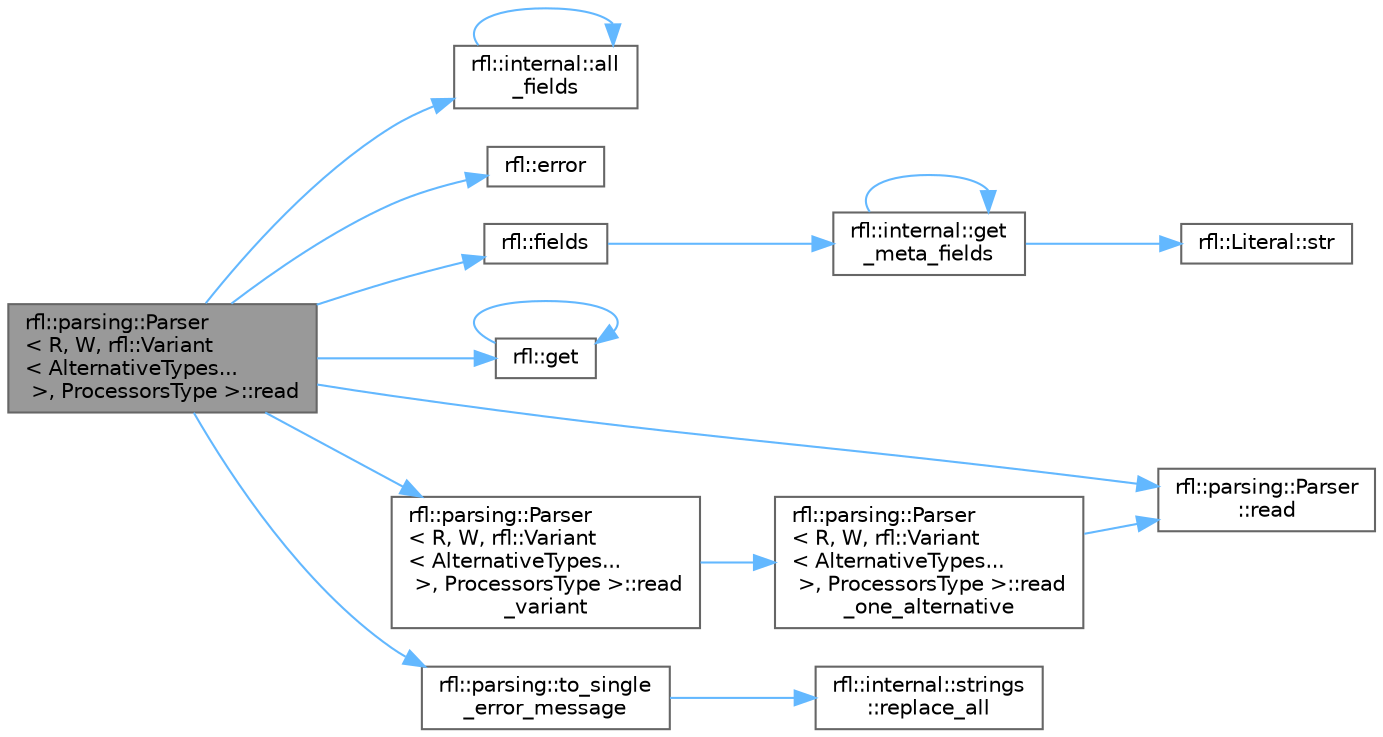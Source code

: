 digraph "rfl::parsing::Parser&lt; R, W, rfl::Variant&lt; AlternativeTypes... &gt;, ProcessorsType &gt;::read"
{
 // LATEX_PDF_SIZE
  bgcolor="transparent";
  edge [fontname=Helvetica,fontsize=10,labelfontname=Helvetica,labelfontsize=10];
  node [fontname=Helvetica,fontsize=10,shape=box,height=0.2,width=0.4];
  rankdir="LR";
  Node1 [id="Node000001",label="rfl::parsing::Parser\l\< R, W, rfl::Variant\l\< AlternativeTypes...\l \>, ProcessorsType \>::read",height=0.2,width=0.4,color="gray40", fillcolor="grey60", style="filled", fontcolor="black",tooltip=" "];
  Node1 -> Node2 [id="edge1_Node000001_Node000002",color="steelblue1",style="solid",tooltip=" "];
  Node2 [id="Node000002",label="rfl::internal::all\l_fields",height=0.2,width=0.4,color="grey40", fillcolor="white", style="filled",URL="$namespacerfl_1_1internal.html#a47562e6a8f13d6c86d9a84784ce25db4",tooltip=" "];
  Node2 -> Node2 [id="edge2_Node000002_Node000002",color="steelblue1",style="solid",tooltip=" "];
  Node1 -> Node3 [id="edge3_Node000001_Node000003",color="steelblue1",style="solid",tooltip=" "];
  Node3 [id="Node000003",label="rfl::error",height=0.2,width=0.4,color="grey40", fillcolor="white", style="filled",URL="$namespacerfl.html#a6625864c6c297dfdc3d3c3ee3181dd8c",tooltip="Shorthand for unexpected error."];
  Node1 -> Node4 [id="edge4_Node000001_Node000004",color="steelblue1",style="solid",tooltip=" "];
  Node4 [id="Node000004",label="rfl::fields",height=0.2,width=0.4,color="grey40", fillcolor="white", style="filled",URL="$namespacerfl.html#a1405c13db27d8b25aca3f538390890a1",tooltip="Returns meta-information about the fields."];
  Node4 -> Node5 [id="edge5_Node000004_Node000005",color="steelblue1",style="solid",tooltip=" "];
  Node5 [id="Node000005",label="rfl::internal::get\l_meta_fields",height=0.2,width=0.4,color="grey40", fillcolor="white", style="filled",URL="$namespacerfl_1_1internal.html#afd31c72d6705126165ba15ef9abee05b",tooltip=" "];
  Node5 -> Node5 [id="edge6_Node000005_Node000005",color="steelblue1",style="solid",tooltip=" "];
  Node5 -> Node6 [id="edge7_Node000005_Node000006",color="steelblue1",style="solid",tooltip=" "];
  Node6 [id="Node000006",label="rfl::Literal::str",height=0.2,width=0.4,color="grey40", fillcolor="white", style="filled",URL="$classrfl_1_1_literal.html#a873e9df4ac0187660e610639dba97e6e",tooltip="Alias for .name()."];
  Node1 -> Node7 [id="edge8_Node000001_Node000007",color="steelblue1",style="solid",tooltip=" "];
  Node7 [id="Node000007",label="rfl::get",height=0.2,width=0.4,color="grey40", fillcolor="white", style="filled",URL="$namespacerfl.html#ac379420409251e5a3c0bea4a701daf0a",tooltip="Gets a field by index."];
  Node7 -> Node7 [id="edge9_Node000007_Node000007",color="steelblue1",style="solid",tooltip=" "];
  Node1 -> Node8 [id="edge10_Node000001_Node000008",color="steelblue1",style="solid",tooltip=" "];
  Node8 [id="Node000008",label="rfl::parsing::Parser\l::read",height=0.2,width=0.4,color="grey40", fillcolor="white", style="filled",URL="$structrfl_1_1parsing_1_1_parser.html#a905ccbbb3adb81bb18d9109df6613b72",tooltip="Expresses the variables as type T."];
  Node1 -> Node9 [id="edge11_Node000001_Node000009",color="steelblue1",style="solid",tooltip=" "];
  Node9 [id="Node000009",label="rfl::parsing::Parser\l\< R, W, rfl::Variant\l\< AlternativeTypes...\l \>, ProcessorsType \>::read\l_variant",height=0.2,width=0.4,color="grey40", fillcolor="white", style="filled",URL="$classrfl_1_1parsing_1_1_parser_3_01_r_00_01_w_00_01rfl_1_1_variant_3_01_alternative_types_8_8_8_01_4_00_01_processors_type_01_4.html#abea44efb178ba5bc90738eb0b0face5e",tooltip=" "];
  Node9 -> Node10 [id="edge12_Node000009_Node000010",color="steelblue1",style="solid",tooltip=" "];
  Node10 [id="Node000010",label="rfl::parsing::Parser\l\< R, W, rfl::Variant\l\< AlternativeTypes...\l \>, ProcessorsType \>::read\l_one_alternative",height=0.2,width=0.4,color="grey40", fillcolor="white", style="filled",URL="$classrfl_1_1parsing_1_1_parser_3_01_r_00_01_w_00_01rfl_1_1_variant_3_01_alternative_types_8_8_8_01_4_00_01_processors_type_01_4.html#a0d2a9036e63467504226eb33677e3375",tooltip=" "];
  Node10 -> Node8 [id="edge13_Node000010_Node000008",color="steelblue1",style="solid",tooltip=" "];
  Node1 -> Node11 [id="edge14_Node000001_Node000011",color="steelblue1",style="solid",tooltip=" "];
  Node11 [id="Node000011",label="rfl::parsing::to_single\l_error_message",height=0.2,width=0.4,color="grey40", fillcolor="white", style="filled",URL="$namespacerfl_1_1parsing.html#a3407c71c31e03f4779d002aebcad6acf",tooltip="Combines a set of errors to a single, readable error message."];
  Node11 -> Node12 [id="edge15_Node000011_Node000012",color="steelblue1",style="solid",tooltip=" "];
  Node12 [id="Node000012",label="rfl::internal::strings\l::replace_all",height=0.2,width=0.4,color="grey40", fillcolor="white", style="filled",URL="$namespacerfl_1_1internal_1_1strings.html#aba6e6b858dd073162204fe7f98b56760",tooltip="Replace all occurences of _from with _to."];
}

